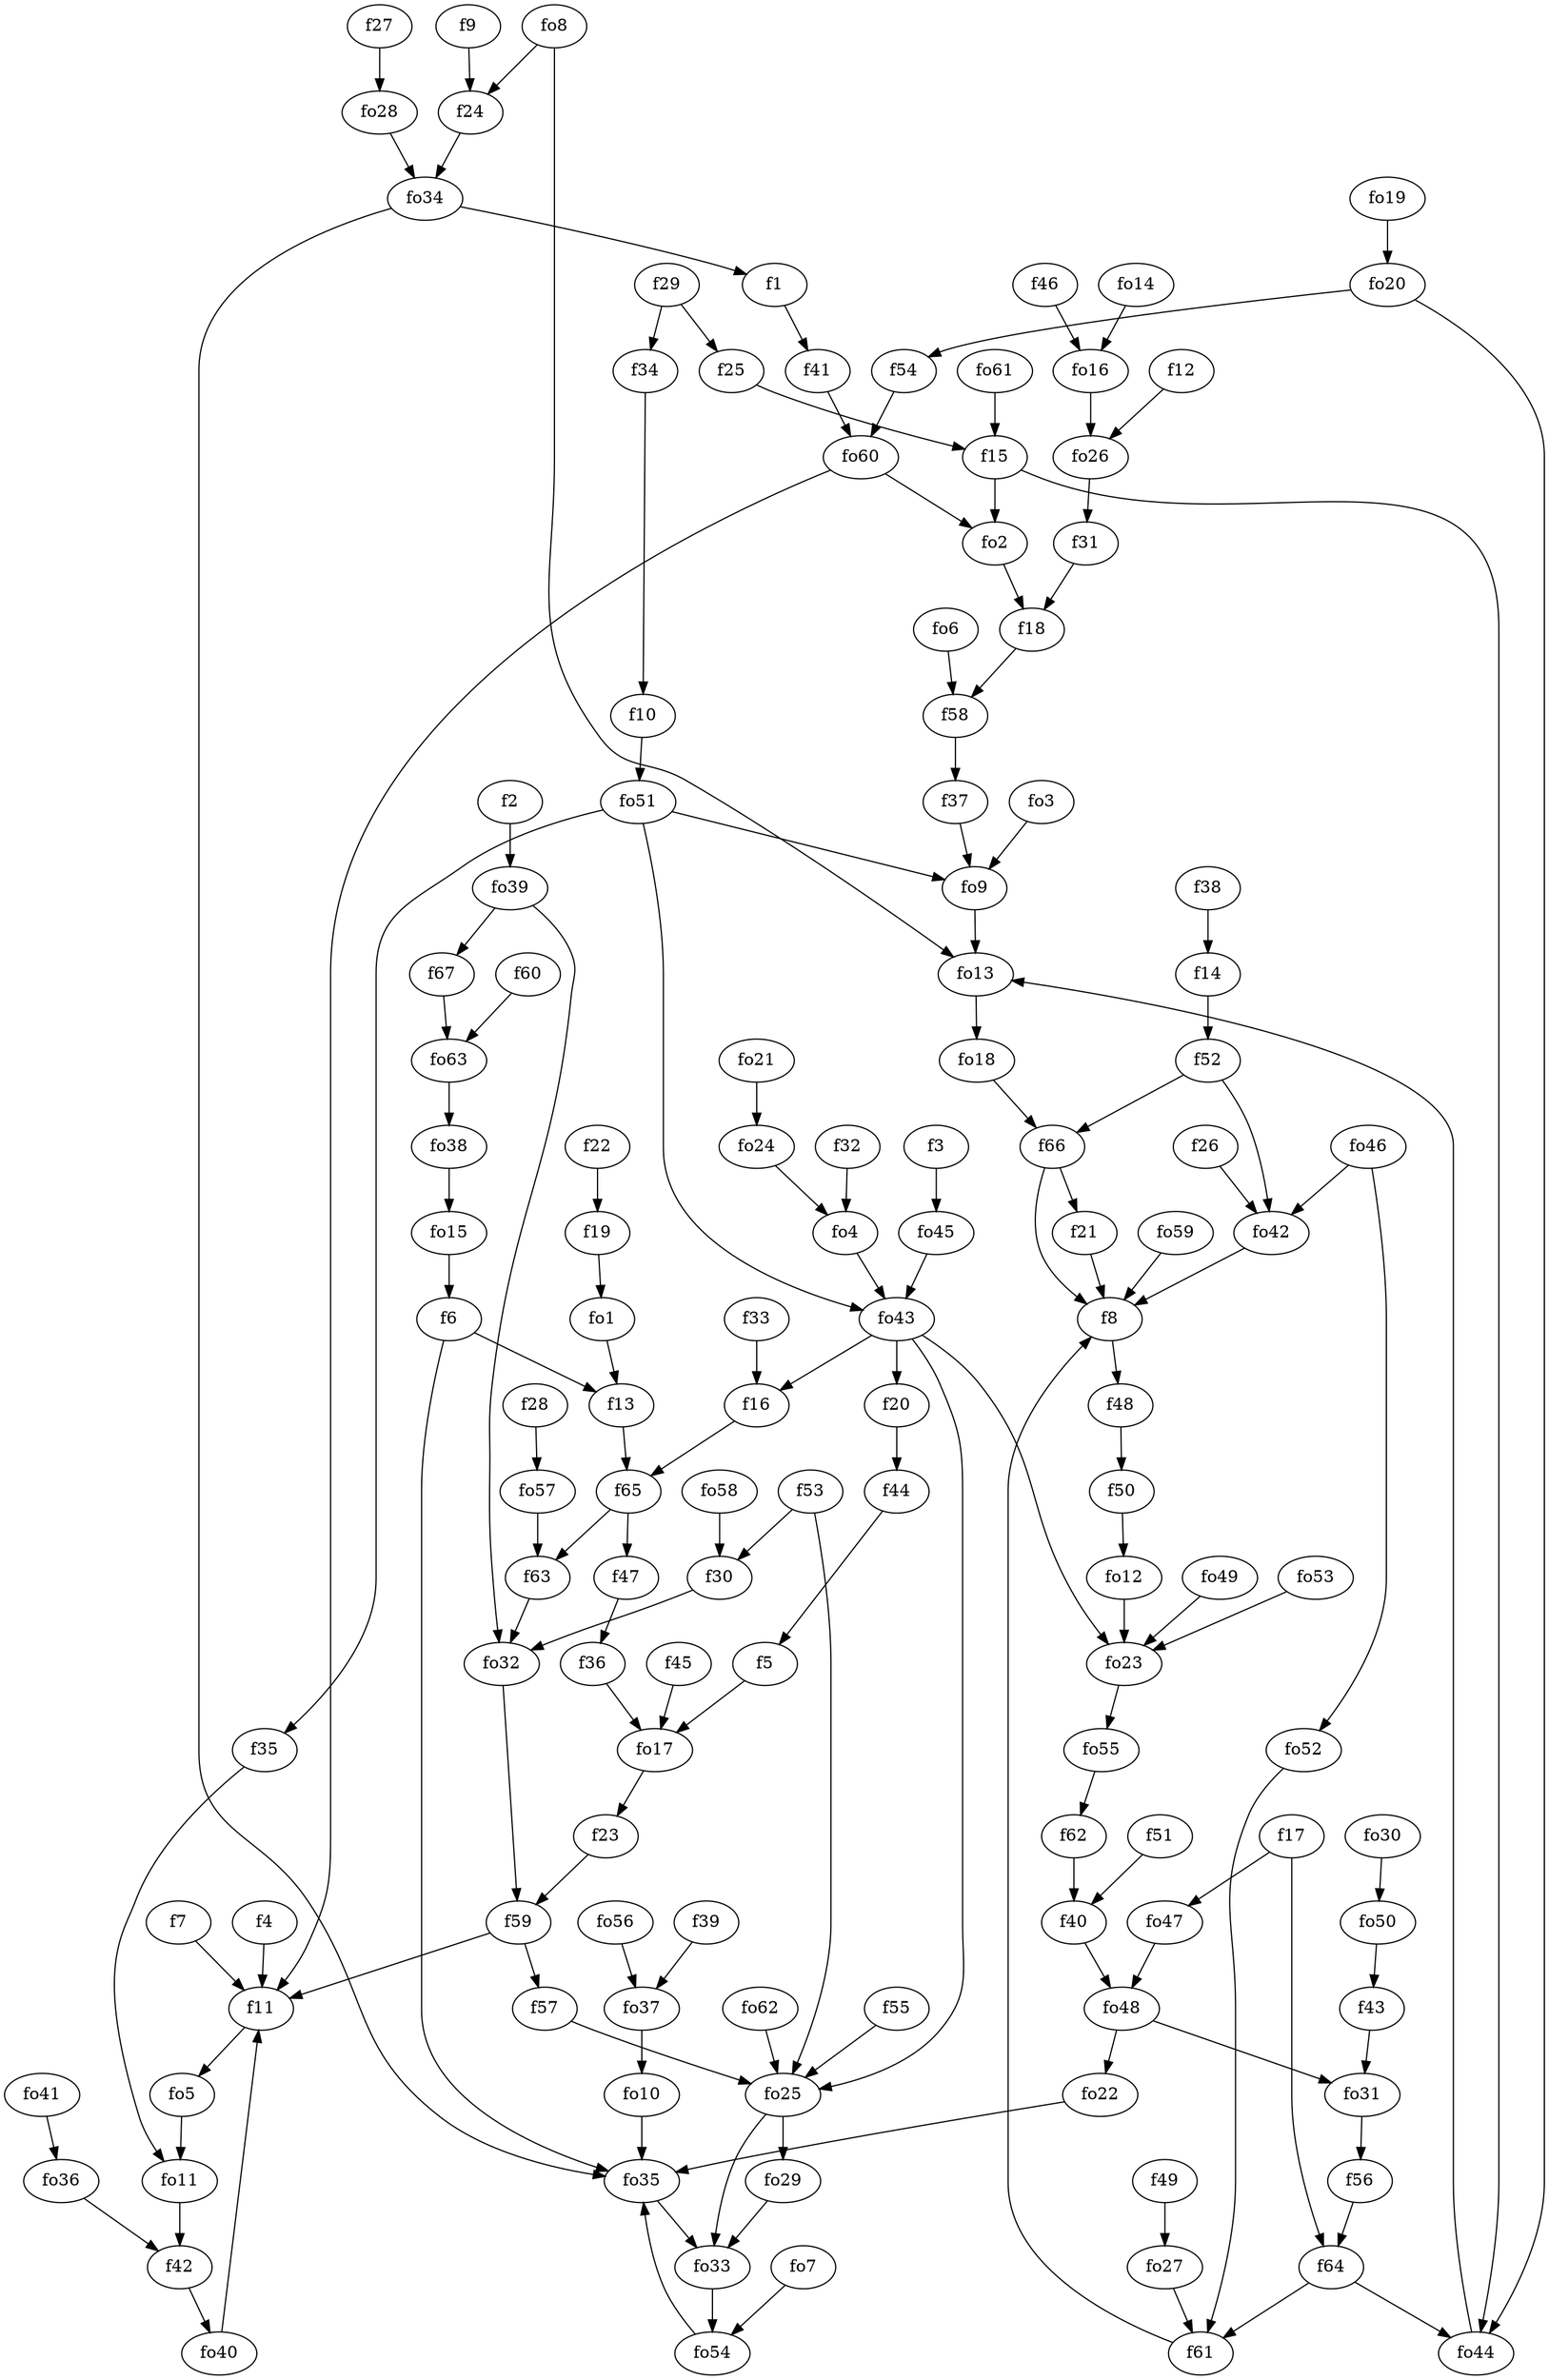 strict digraph  {
f1;
f2;
f3;
f4;
f5;
f6;
f7;
f8;
f9;
f10;
f11;
f12;
f13;
f14;
f15;
f16;
f17;
f18;
f19;
f20;
f21;
f22;
f23;
f24;
f25;
f26;
f27;
f28;
f29;
f30;
f31;
f32;
f33;
f34;
f35;
f36;
f37;
f38;
f39;
f40;
f41;
f42;
f43;
f44;
f45;
f46;
f47;
f48;
f49;
f50;
f51;
f52;
f53;
f54;
f55;
f56;
f57;
f58;
f59;
f60;
f61;
f62;
f63;
f64;
f65;
f66;
f67;
fo1;
fo2;
fo3;
fo4;
fo5;
fo6;
fo7;
fo8;
fo9;
fo10;
fo11;
fo12;
fo13;
fo14;
fo15;
fo16;
fo17;
fo18;
fo19;
fo20;
fo21;
fo22;
fo23;
fo24;
fo25;
fo26;
fo27;
fo28;
fo29;
fo30;
fo31;
fo32;
fo33;
fo34;
fo35;
fo36;
fo37;
fo38;
fo39;
fo40;
fo41;
fo42;
fo43;
fo44;
fo45;
fo46;
fo47;
fo48;
fo49;
fo50;
fo51;
fo52;
fo53;
fo54;
fo55;
fo56;
fo57;
fo58;
fo59;
fo60;
fo61;
fo62;
fo63;
f1 -> f41  [weight=2];
f2 -> fo39  [weight=2];
f3 -> fo45  [weight=2];
f4 -> f11  [weight=2];
f5 -> fo17  [weight=2];
f6 -> fo35  [weight=2];
f6 -> f13  [weight=2];
f7 -> f11  [weight=2];
f8 -> f48  [weight=2];
f9 -> f24  [weight=2];
f10 -> fo51  [weight=2];
f11 -> fo5  [weight=2];
f12 -> fo26  [weight=2];
f13 -> f65  [weight=2];
f14 -> f52  [weight=2];
f15 -> fo2  [weight=2];
f15 -> fo44  [weight=2];
f16 -> f65  [weight=2];
f17 -> fo47  [weight=2];
f17 -> f64  [weight=2];
f18 -> f58  [weight=2];
f19 -> fo1  [weight=2];
f20 -> f44  [weight=2];
f21 -> f8  [weight=2];
f22 -> f19  [weight=2];
f23 -> f59  [weight=2];
f24 -> fo34  [weight=2];
f25 -> f15  [weight=2];
f26 -> fo42  [weight=2];
f27 -> fo28  [weight=2];
f28 -> fo57  [weight=2];
f29 -> f34  [weight=2];
f29 -> f25  [weight=2];
f30 -> fo32  [weight=2];
f31 -> f18  [weight=2];
f32 -> fo4  [weight=2];
f33 -> f16  [weight=2];
f34 -> f10  [weight=2];
f35 -> fo11  [weight=2];
f36 -> fo17  [weight=2];
f37 -> fo9  [weight=2];
f38 -> f14  [weight=2];
f39 -> fo37  [weight=2];
f40 -> fo48  [weight=2];
f41 -> fo60  [weight=2];
f42 -> fo40  [weight=2];
f43 -> fo31  [weight=2];
f44 -> f5  [weight=2];
f45 -> fo17  [weight=2];
f46 -> fo16  [weight=2];
f47 -> f36  [weight=2];
f48 -> f50  [weight=2];
f49 -> fo27  [weight=2];
f50 -> fo12  [weight=2];
f51 -> f40  [weight=2];
f52 -> f66  [weight=2];
f52 -> fo42  [weight=2];
f53 -> f30  [weight=2];
f53 -> fo25  [weight=2];
f54 -> fo60  [weight=2];
f55 -> fo25  [weight=2];
f56 -> f64  [weight=2];
f57 -> fo25  [weight=2];
f58 -> f37  [weight=2];
f59 -> f11  [weight=2];
f59 -> f57  [weight=2];
f60 -> fo63  [weight=2];
f61 -> f8  [weight=2];
f62 -> f40  [weight=2];
f63 -> fo32  [weight=2];
f64 -> f61  [weight=2];
f64 -> fo44  [weight=2];
f65 -> f47  [weight=2];
f65 -> f63  [weight=2];
f66 -> f8  [weight=2];
f66 -> f21  [weight=2];
f67 -> fo63  [weight=2];
fo1 -> f13  [weight=2];
fo2 -> f18  [weight=2];
fo3 -> fo9  [weight=2];
fo4 -> fo43  [weight=2];
fo5 -> fo11  [weight=2];
fo6 -> f58  [weight=2];
fo7 -> fo54  [weight=2];
fo8 -> fo13  [weight=2];
fo8 -> f24  [weight=2];
fo9 -> fo13  [weight=2];
fo10 -> fo35  [weight=2];
fo11 -> f42  [weight=2];
fo12 -> fo23  [weight=2];
fo13 -> fo18  [weight=2];
fo14 -> fo16  [weight=2];
fo15 -> f6  [weight=2];
fo16 -> fo26  [weight=2];
fo17 -> f23  [weight=2];
fo18 -> f66  [weight=2];
fo19 -> fo20  [weight=2];
fo20 -> f54  [weight=2];
fo20 -> fo44  [weight=2];
fo21 -> fo24  [weight=2];
fo22 -> fo35  [weight=2];
fo23 -> fo55  [weight=2];
fo24 -> fo4  [weight=2];
fo25 -> fo29  [weight=2];
fo25 -> fo33  [weight=2];
fo26 -> f31  [weight=2];
fo27 -> f61  [weight=2];
fo28 -> fo34  [weight=2];
fo29 -> fo33  [weight=2];
fo30 -> fo50  [weight=2];
fo31 -> f56  [weight=2];
fo32 -> f59  [weight=2];
fo33 -> fo54  [weight=2];
fo34 -> f1  [weight=2];
fo34 -> fo35  [weight=2];
fo35 -> fo33  [weight=2];
fo36 -> f42  [weight=2];
fo37 -> fo10  [weight=2];
fo38 -> fo15  [weight=2];
fo39 -> fo32  [weight=2];
fo39 -> f67  [weight=2];
fo40 -> f11  [weight=2];
fo41 -> fo36  [weight=2];
fo42 -> f8  [weight=2];
fo43 -> fo25  [weight=2];
fo43 -> fo23  [weight=2];
fo43 -> f20  [weight=2];
fo43 -> f16  [weight=2];
fo44 -> fo13  [weight=2];
fo45 -> fo43  [weight=2];
fo46 -> fo52  [weight=2];
fo46 -> fo42  [weight=2];
fo47 -> fo48  [weight=2];
fo48 -> fo22  [weight=2];
fo48 -> fo31  [weight=2];
fo49 -> fo23  [weight=2];
fo50 -> f43  [weight=2];
fo51 -> fo43  [weight=2];
fo51 -> fo9  [weight=2];
fo51 -> f35  [weight=2];
fo52 -> f61  [weight=2];
fo53 -> fo23  [weight=2];
fo54 -> fo35  [weight=2];
fo55 -> f62  [weight=2];
fo56 -> fo37  [weight=2];
fo57 -> f63  [weight=2];
fo58 -> f30  [weight=2];
fo59 -> f8  [weight=2];
fo60 -> fo2  [weight=2];
fo60 -> f11  [weight=2];
fo61 -> f15  [weight=2];
fo62 -> fo25  [weight=2];
fo63 -> fo38  [weight=2];
}
